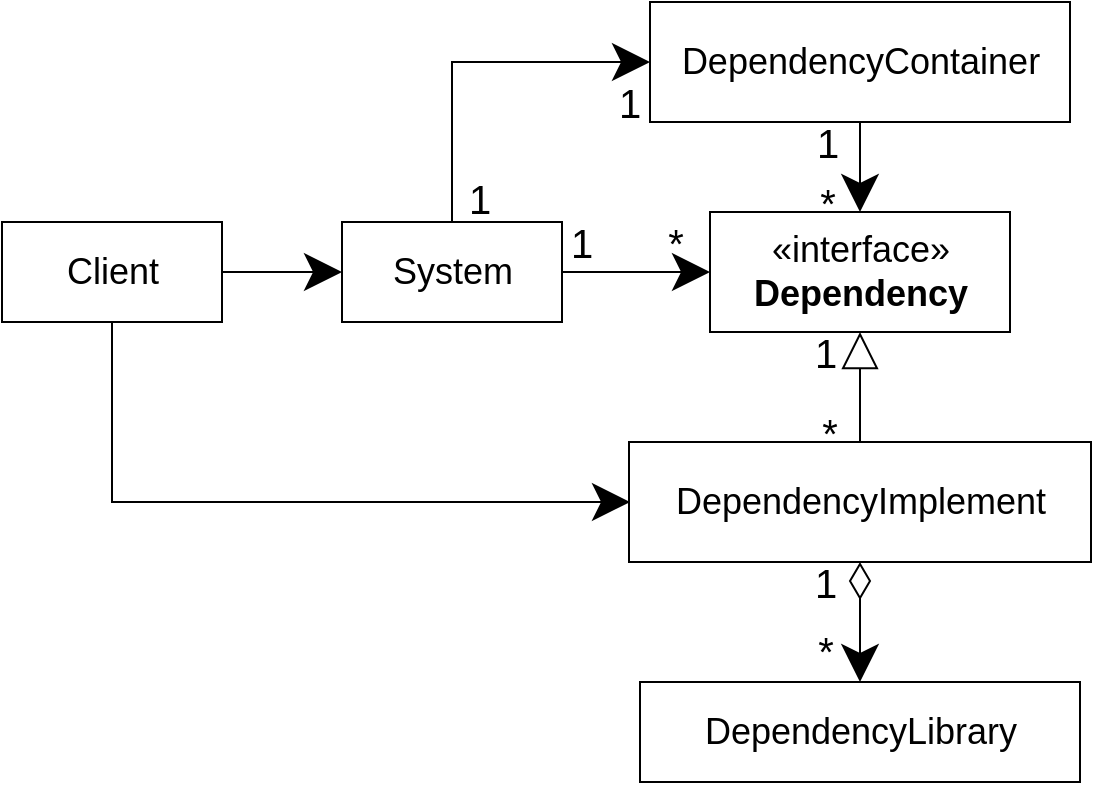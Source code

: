 <mxfile version="14.6.13" type="device"><diagram id="ziK45ZKKe-vRvxdMOUaJ" name="第 1 页"><mxGraphModel dx="1106" dy="852" grid="1" gridSize="10" guides="1" tooltips="1" connect="1" arrows="1" fold="1" page="1" pageScale="1" pageWidth="827" pageHeight="1169" math="0" shadow="0"><root><mxCell id="0"/><mxCell id="1" parent="0"/><mxCell id="IkG1Zw_EaJH387-yy7tZ-1" style="edgeStyle=orthogonalEdgeStyle;rounded=0;orthogonalLoop=1;jettySize=auto;html=1;entryX=0;entryY=0.5;entryDx=0;entryDy=0;endSize=16;startSize=16;" parent="1" source="IkG1Zw_EaJH387-yy7tZ-3" target="IkG1Zw_EaJH387-yy7tZ-7" edge="1"><mxGeometry relative="1" as="geometry"/></mxCell><mxCell id="IkG1Zw_EaJH387-yy7tZ-2" style="edgeStyle=orthogonalEdgeStyle;rounded=0;orthogonalLoop=1;jettySize=auto;html=1;entryX=0;entryY=0.5;entryDx=0;entryDy=0;exitX=0.5;exitY=0;exitDx=0;exitDy=0;endSize=16;startSize=16;" parent="1" source="IkG1Zw_EaJH387-yy7tZ-3" target="IkG1Zw_EaJH387-yy7tZ-13" edge="1"><mxGeometry relative="1" as="geometry"/></mxCell><mxCell id="IkG1Zw_EaJH387-yy7tZ-3" value="System" style="html=1;fontSize=18;" parent="1" vertex="1"><mxGeometry x="230" y="230" width="110" height="50" as="geometry"/></mxCell><mxCell id="IkG1Zw_EaJH387-yy7tZ-4" style="edgeStyle=orthogonalEdgeStyle;rounded=0;orthogonalLoop=1;jettySize=auto;html=1;entryX=0.5;entryY=1;entryDx=0;entryDy=0;endArrow=block;endFill=0;endSize=16;startSize=16;" parent="1" source="IkG1Zw_EaJH387-yy7tZ-6" target="IkG1Zw_EaJH387-yy7tZ-7" edge="1"><mxGeometry relative="1" as="geometry"/></mxCell><mxCell id="IkG1Zw_EaJH387-yy7tZ-34" style="edgeStyle=orthogonalEdgeStyle;rounded=0;orthogonalLoop=1;jettySize=auto;html=1;startArrow=diamondThin;startFill=0;endSize=16;startSize=16;" parent="1" source="IkG1Zw_EaJH387-yy7tZ-6" target="IkG1Zw_EaJH387-yy7tZ-8" edge="1"><mxGeometry relative="1" as="geometry"/></mxCell><mxCell id="IkG1Zw_EaJH387-yy7tZ-6" value="DependencyImplement" style="html=1;fontSize=18;" parent="1" vertex="1"><mxGeometry x="373.5" y="340" width="231" height="60" as="geometry"/></mxCell><mxCell id="IkG1Zw_EaJH387-yy7tZ-7" value="&lt;font style=&quot;font-size: 18px&quot;&gt;«interface»&lt;br&gt;&lt;b&gt;Dependency&lt;/b&gt;&lt;/font&gt;" style="html=1;" parent="1" vertex="1"><mxGeometry x="414" y="225" width="150" height="60" as="geometry"/></mxCell><mxCell id="IkG1Zw_EaJH387-yy7tZ-8" value="DependencyLibrary" style="html=1;fontSize=18;" parent="1" vertex="1"><mxGeometry x="379" y="460" width="220" height="50" as="geometry"/></mxCell><mxCell id="IkG1Zw_EaJH387-yy7tZ-9" style="edgeStyle=orthogonalEdgeStyle;rounded=0;orthogonalLoop=1;jettySize=auto;html=1;entryX=0;entryY=0.5;entryDx=0;entryDy=0;endSize=16;startSize=16;" parent="1" source="IkG1Zw_EaJH387-yy7tZ-11" target="IkG1Zw_EaJH387-yy7tZ-3" edge="1"><mxGeometry relative="1" as="geometry"/></mxCell><mxCell id="IkG1Zw_EaJH387-yy7tZ-10" style="edgeStyle=orthogonalEdgeStyle;rounded=0;orthogonalLoop=1;jettySize=auto;html=1;endSize=16;startSize=16;" parent="1" source="IkG1Zw_EaJH387-yy7tZ-11" edge="1"><mxGeometry relative="1" as="geometry"><Array as="points"><mxPoint x="115" y="370"/></Array><mxPoint x="374" y="370" as="targetPoint"/></mxGeometry></mxCell><mxCell id="IkG1Zw_EaJH387-yy7tZ-11" value="Client" style="html=1;fontSize=18;" parent="1" vertex="1"><mxGeometry x="60" y="230" width="110" height="50" as="geometry"/></mxCell><mxCell id="IkG1Zw_EaJH387-yy7tZ-12" style="edgeStyle=orthogonalEdgeStyle;rounded=0;orthogonalLoop=1;jettySize=auto;html=1;endSize=16;startSize=16;" parent="1" source="IkG1Zw_EaJH387-yy7tZ-13" target="IkG1Zw_EaJH387-yy7tZ-7" edge="1"><mxGeometry relative="1" as="geometry"/></mxCell><mxCell id="IkG1Zw_EaJH387-yy7tZ-13" value="DependencyContainer" style="html=1;fontSize=18;" parent="1" vertex="1"><mxGeometry x="384" y="120" width="210" height="60" as="geometry"/></mxCell><mxCell id="IkG1Zw_EaJH387-yy7tZ-24" value="&lt;span style=&quot;font-size: 20px&quot;&gt;1&lt;/span&gt;" style="text;html=1;strokeColor=none;fillColor=none;align=center;verticalAlign=middle;whiteSpace=wrap;rounded=0;strokeWidth=1;" parent="1" vertex="1"><mxGeometry x="340" y="230" width="20" height="20" as="geometry"/></mxCell><mxCell id="IkG1Zw_EaJH387-yy7tZ-27" value="&lt;span style=&quot;font-size: 20px&quot;&gt;*&lt;/span&gt;" style="text;html=1;strokeColor=none;fillColor=none;align=center;verticalAlign=middle;whiteSpace=wrap;rounded=0;strokeWidth=1;" parent="1" vertex="1"><mxGeometry x="387" y="230" width="20" height="20" as="geometry"/></mxCell><mxCell id="IkG1Zw_EaJH387-yy7tZ-28" value="&lt;span style=&quot;font-size: 20px&quot;&gt;*&lt;/span&gt;" style="text;html=1;strokeColor=none;fillColor=none;align=center;verticalAlign=middle;whiteSpace=wrap;rounded=0;strokeWidth=1;" parent="1" vertex="1"><mxGeometry x="464" y="325" width="20" height="20" as="geometry"/></mxCell><mxCell id="IkG1Zw_EaJH387-yy7tZ-29" value="&lt;span style=&quot;font-size: 20px&quot;&gt;1&lt;/span&gt;" style="text;html=1;strokeColor=none;fillColor=none;align=center;verticalAlign=middle;whiteSpace=wrap;rounded=0;strokeWidth=1;" parent="1" vertex="1"><mxGeometry x="462" y="285" width="20" height="20" as="geometry"/></mxCell><mxCell id="IkG1Zw_EaJH387-yy7tZ-30" value="&lt;span style=&quot;font-size: 20px&quot;&gt;1&lt;/span&gt;" style="text;html=1;strokeColor=none;fillColor=none;align=center;verticalAlign=middle;whiteSpace=wrap;rounded=0;strokeWidth=1;" parent="1" vertex="1"><mxGeometry x="462" y="400" width="20" height="20" as="geometry"/></mxCell><mxCell id="IkG1Zw_EaJH387-yy7tZ-31" value="&lt;span style=&quot;font-size: 20px&quot;&gt;*&lt;/span&gt;" style="text;html=1;strokeColor=none;fillColor=none;align=center;verticalAlign=middle;whiteSpace=wrap;rounded=0;strokeWidth=1;" parent="1" vertex="1"><mxGeometry x="462" y="434" width="20" height="20" as="geometry"/></mxCell><mxCell id="IkG1Zw_EaJH387-yy7tZ-35" value="&lt;span style=&quot;font-size: 20px&quot;&gt;1&lt;/span&gt;" style="text;html=1;strokeColor=none;fillColor=none;align=center;verticalAlign=middle;whiteSpace=wrap;rounded=0;strokeWidth=1;" parent="1" vertex="1"><mxGeometry x="463" y="180" width="20" height="20" as="geometry"/></mxCell><mxCell id="IkG1Zw_EaJH387-yy7tZ-36" value="&lt;span style=&quot;font-size: 20px&quot;&gt;*&lt;/span&gt;" style="text;html=1;strokeColor=none;fillColor=none;align=center;verticalAlign=middle;whiteSpace=wrap;rounded=0;strokeWidth=1;" parent="1" vertex="1"><mxGeometry x="463" y="210" width="20" height="20" as="geometry"/></mxCell><mxCell id="IkG1Zw_EaJH387-yy7tZ-37" value="&lt;span style=&quot;font-size: 20px&quot;&gt;1&lt;/span&gt;" style="text;html=1;strokeColor=none;fillColor=none;align=center;verticalAlign=middle;whiteSpace=wrap;rounded=0;strokeWidth=1;" parent="1" vertex="1"><mxGeometry x="289" y="208" width="20" height="20" as="geometry"/></mxCell><mxCell id="IkG1Zw_EaJH387-yy7tZ-38" value="&lt;span style=&quot;font-size: 20px&quot;&gt;1&lt;/span&gt;" style="text;html=1;strokeColor=none;fillColor=none;align=center;verticalAlign=middle;whiteSpace=wrap;rounded=0;strokeWidth=1;" parent="1" vertex="1"><mxGeometry x="364" y="160" width="20" height="20" as="geometry"/></mxCell></root></mxGraphModel></diagram></mxfile>